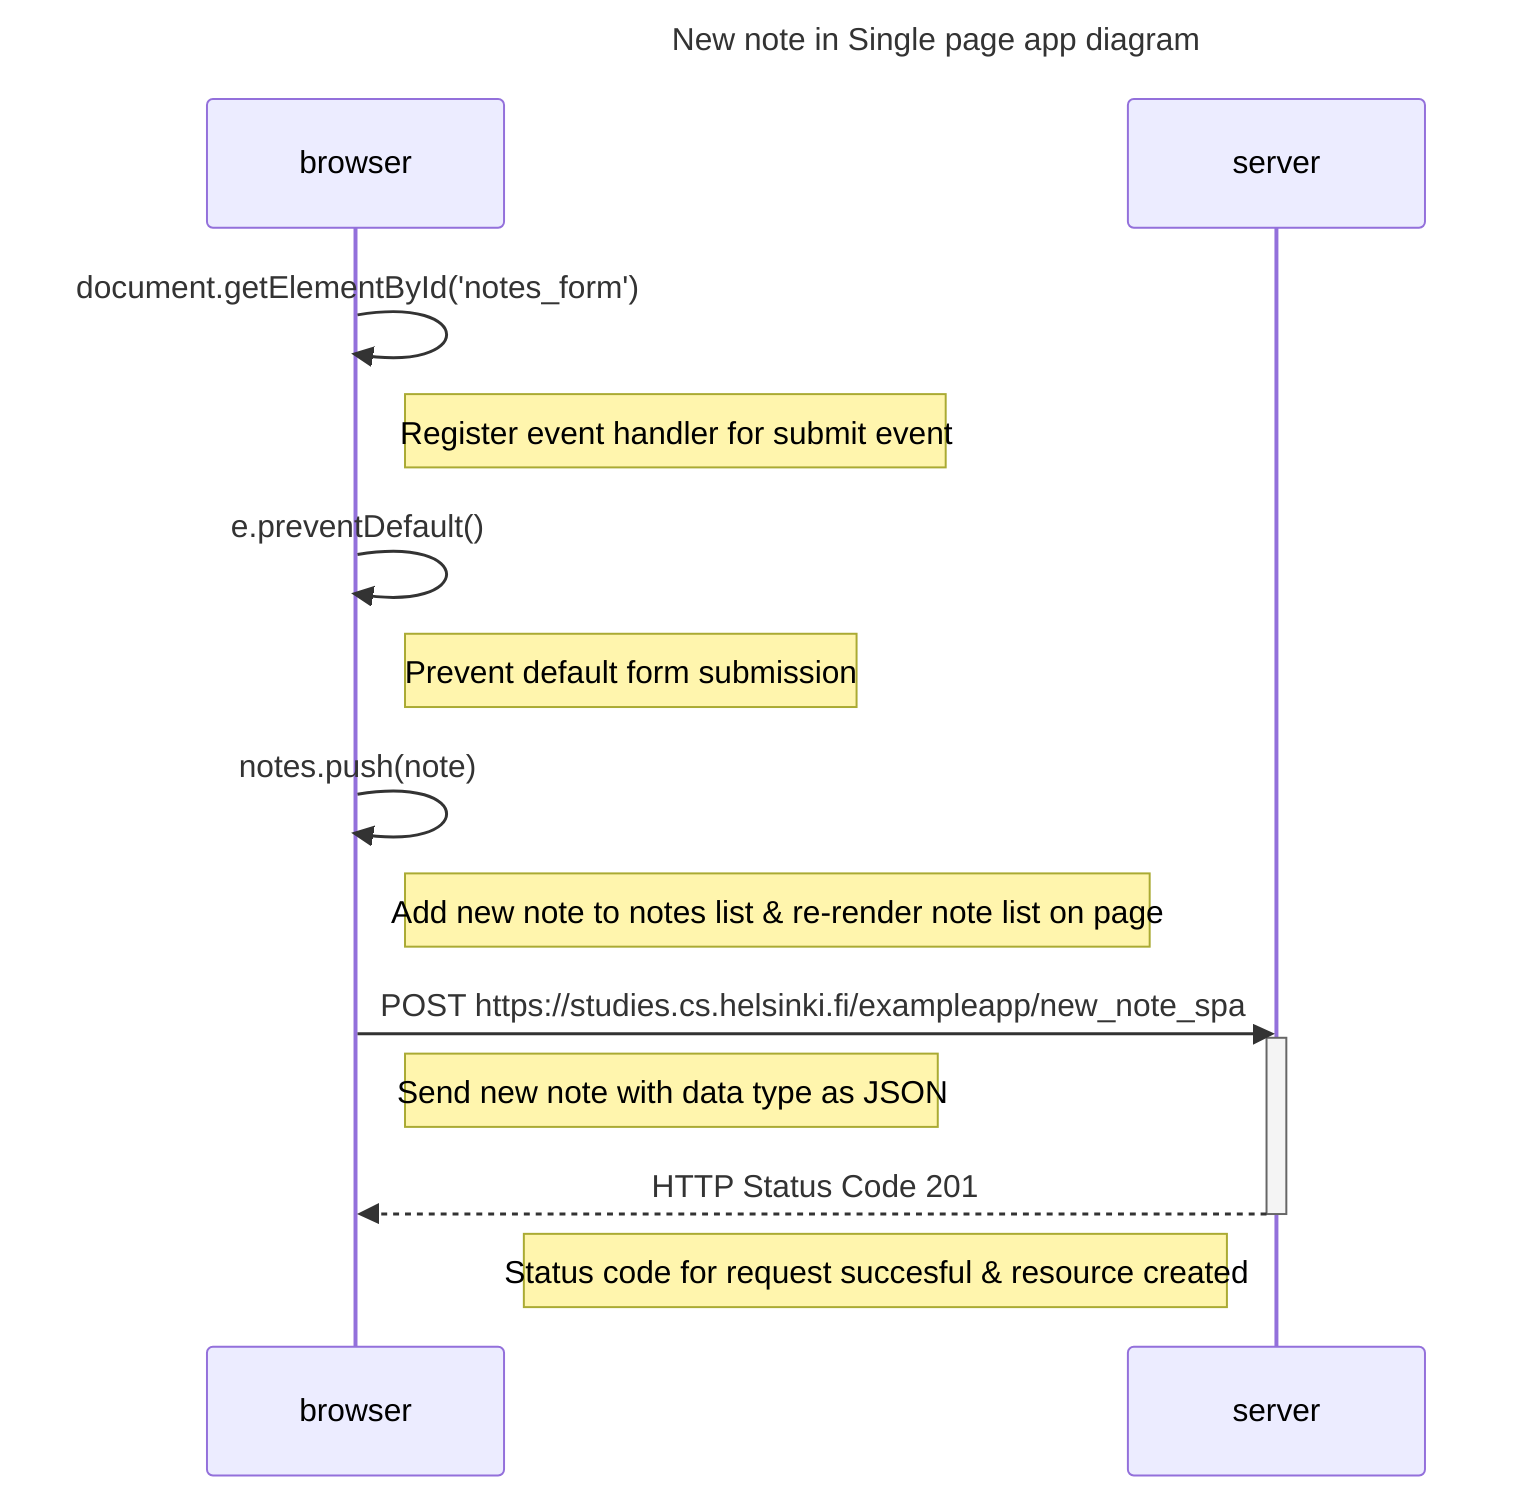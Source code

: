 sequenceDiagram
    title New note in Single page app diagram
    participant browser
    participant server

    browser->>browser: document.getElementById('notes_form')
    Note right of browser: Register event handler for submit event
    browser->>browser: e.preventDefault()
    Note right of browser: Prevent default form submission
    browser->>browser: notes.push(note)
    Note right of browser: Add new note to notes list & re-render note list on page

    browser->>server: POST https://studies.cs.helsinki.fi/exampleapp/new_note_spa
    activate server
    Note right of browser: Send new note with data type as JSON
    server-->>browser: HTTP Status Code 201
    deactivate server
    Note left of server: Status code for request succesful & resource created